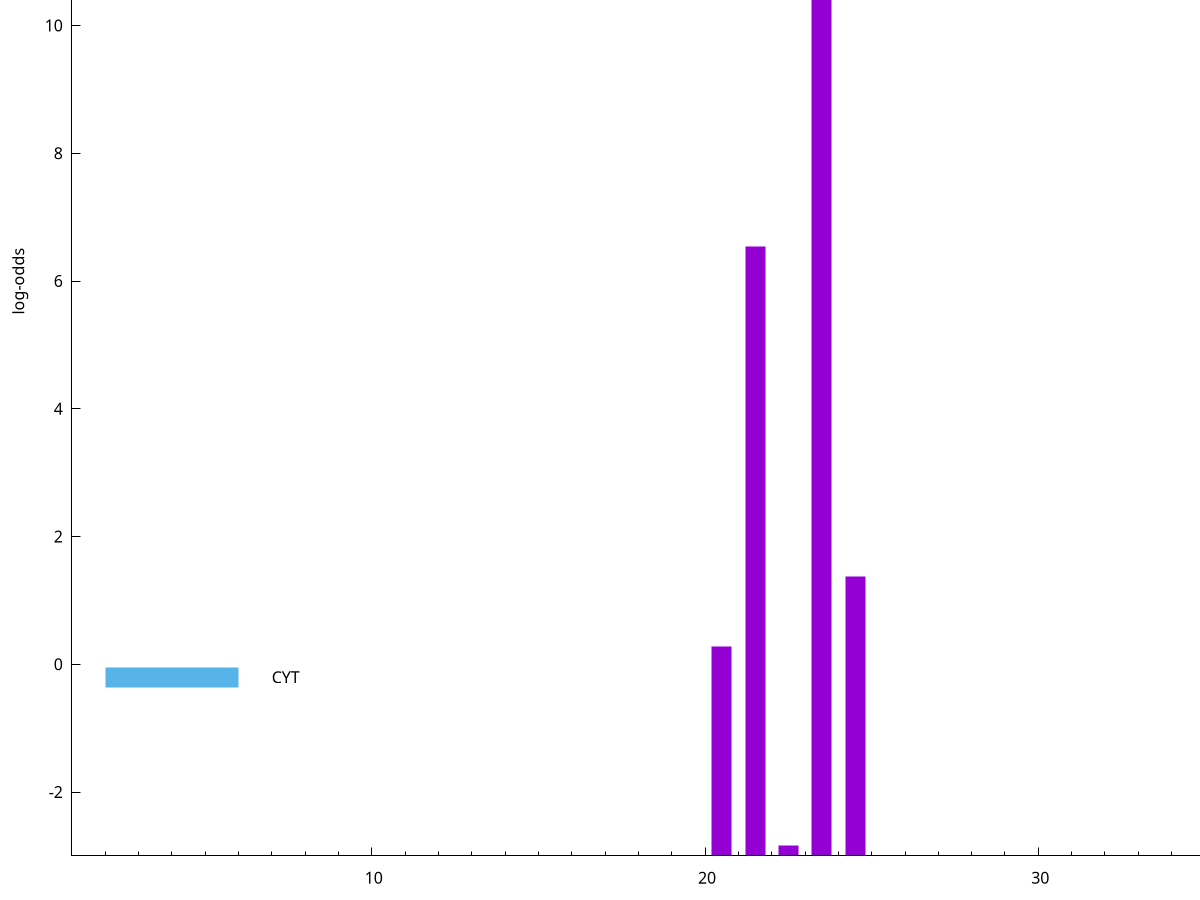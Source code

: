 set title "LipoP predictions for SRR3987126.gff"
set size 2., 1.4
set xrange [1:70] 
set mxtics 10
set yrange [-3:15]
set y2range [0:18]
set ylabel "log-odds"
set term postscript eps color solid "Helvetica" 30
set output "SRR3987126.gff31.eps"
set arrow from 2,13.7012 to 6,13.7012 nohead lt 1 lw 20
set label "SpI" at 7,13.7012
set arrow from 2,-0.200913 to 6,-0.200913 nohead lt 3 lw 20
set label "CYT" at 7,-0.200913
set arrow from 2,13.7012 to 6,13.7012 nohead lt 1 lw 20
set label "SpI" at 7,13.7012
# NOTE: The scores below are the log-odds scores with the threshold
# NOTE: subtracted (a hack to make gnuplot make the histogram all
# NOTE: look nice).
plot "-" axes x1y2 title "" with impulses lt 1 lw 20
23.500000 16.690600
21.500000 9.549340
24.500000 4.369890
20.500000 3.271983
22.500000 0.159900
e
exit
